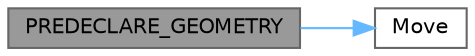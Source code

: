 digraph "PREDECLARE_GEOMETRY"
{
 // INTERACTIVE_SVG=YES
 // LATEX_PDF_SIZE
  bgcolor="transparent";
  edge [fontname=Helvetica,fontsize=10,labelfontname=Helvetica,labelfontsize=10];
  node [fontname=Helvetica,fontsize=10,shape=box,height=0.2,width=0.4];
  rankdir="LR";
  Node1 [id="Node000001",label="PREDECLARE_GEOMETRY",height=0.2,width=0.4,color="gray40", fillcolor="grey60", style="filled", fontcolor="black",tooltip=" "];
  Node1 -> Node2 [id="edge1_Node000001_Node000002",color="steelblue1",style="solid",tooltip=" "];
  Node2 [id="Node000002",label="Move",height=0.2,width=0.4,color="grey40", fillcolor="white", style="filled",URL="$d4/d24/UnrealTemplate_8h.html#aac19a03e07e529321e5b1dd5e6e47854",tooltip="This is used to provide type specific behavior for a copy which cannot change the value of B."];
}
